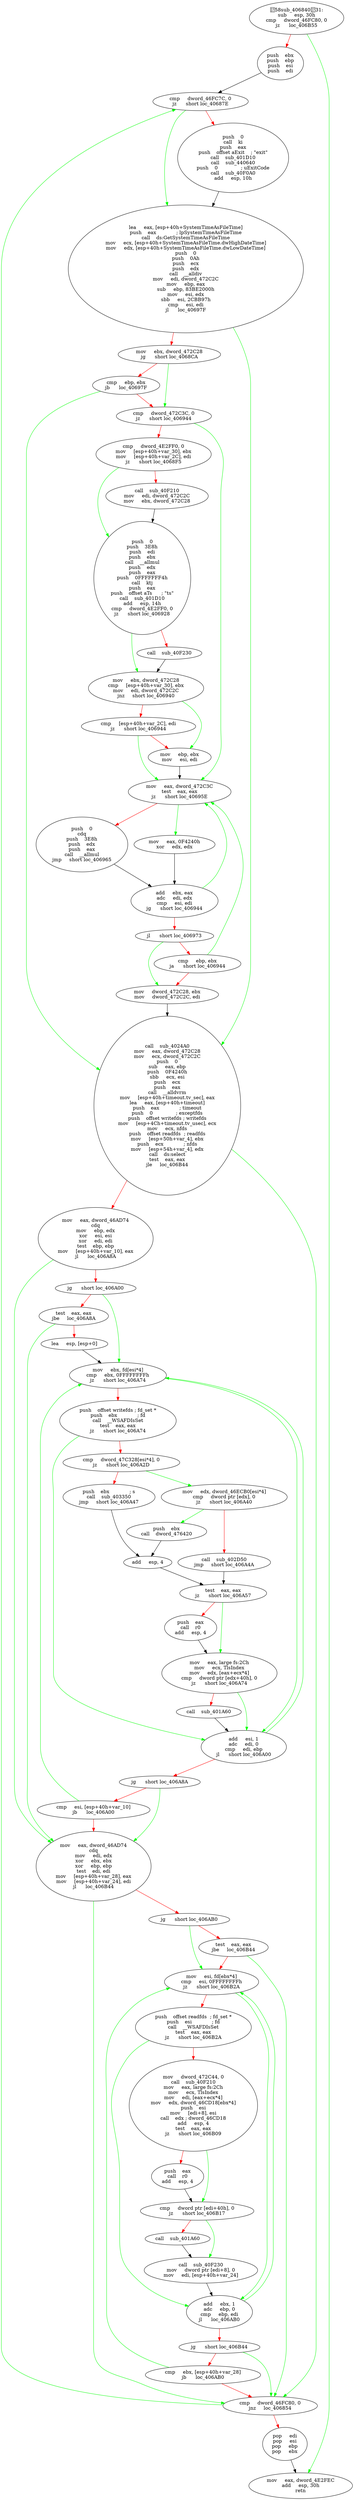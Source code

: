 digraph G{
Node0 [label = "58sub_40684031:
sub     esp, 30h
cmp     dword_46FC80, 0
jz      loc_406B55"]
Node1 [label = "push    ebx
push    ebp
push    esi
push    edi"]
Node2 [label = "cmp     dword_46FC7C, 0
jz      short loc_40687E"]
Node3 [label = "push    0
call    ki
push    eax
push    offset aExit    ; \"exit\"
call    sub_401D10
call    sub_440640
push    0               ; uExitCode
call    sub_40F0A0
add     esp, 10h"]
Node4 [label = "lea     eax, [esp+40h+SystemTimeAsFileTime]
push    eax             ; lpSystemTimeAsFileTime
call    ds:GetSystemTimeAsFileTime
mov     ecx, [esp+40h+SystemTimeAsFileTime.dwHighDateTime]
mov     edx, [esp+40h+SystemTimeAsFileTime.dwLowDateTime]
push    0
push    0Ah
push    ecx
push    edx
call    __alldiv
mov     edi, dword_472C2C
mov     ebp, eax
sub     ebp, 83BE2000h
mov     esi, edx
sbb     esi, 2CBB97h
cmp     esi, edi
jl      loc_40697F"]
Node5 [label = "mov     ebx, dword_472C28
jg      short loc_4068CA"]
Node6 [label = "cmp     ebp, ebx
jb      loc_40697F"]
Node7 [label = "cmp     dword_472C3C, 0
jz      short loc_406944"]
Node8 [label = "cmp     dword_4E2FF0, 0
mov     [esp+40h+var_30], ebx
mov     [esp+40h+var_2C], edi
jz      short loc_4068F5"]
Node9 [label = "call    sub_40F210
mov     edi, dword_472C2C
mov     ebx, dword_472C28"]
Node10 [label = "push    0
push    3E8h
push    edi
push    ebx
call    __allmul
push    edx
push    eax
push    0FFFFFFF4h
call    ktj
push    eax
push    offset aTs      ; \"ts\"
call    sub_401D10
add     esp, 14h
cmp     dword_4E2FF0, 0
jz      short loc_406928"]
Node11 [label = "call    sub_40F230"]
Node12 [label = "mov     ebx, dword_472C28
cmp     [esp+40h+var_30], ebx
mov     edi, dword_472C2C
jnz     short loc_406940"]
Node13 [label = "cmp     [esp+40h+var_2C], edi
jz      short loc_406944"]
Node14 [label = "mov     ebp, ebx
mov     esi, edi"]
Node15 [label = "mov     eax, dword_472C3C
test    eax, eax
jz      short loc_40695E"]
Node16 [label = "push    0
cdq
push    3E8h
push    edx
push    eax
call    __allmul
jmp     short loc_406965"]
Node17 [label = "mov     eax, 0F4240h
xor     edx, edx"]
Node18 [label = "add     ebx, eax
adc     edi, edx
cmp     esi, edi
jg      short loc_406944"]
Node19 [label = "jl      short loc_406973"]
Node20 [label = "cmp     ebp, ebx
ja      short loc_406944"]
Node21 [label = "mov     dword_472C28, ebx
mov     dword_472C2C, edi"]
Node22 [label = "call    sub_4024A0
mov     eax, dword_472C28
mov     ecx, dword_472C2C
push    0
sub     eax, ebp
push    0F4240h
sbb     ecx, esi
push    ecx
push    eax
call    __alldvrm
mov     [esp+40h+timeout.tv_sec], eax
lea     eax, [esp+40h+timeout]
push    eax             ; timeout
push    0               ; exceptfds
push    offset writefds ; writefds
mov     [esp+4Ch+timeout.tv_usec], ecx
mov     ecx, nfds
push    offset readfds  ; readfds
mov     [esp+50h+var_4], ebx
push    ecx             ; nfds
mov     [esp+54h+var_4], edx
call    ds:select
test    eax, eax
jle     loc_406B44"]
Node23 [label = "mov     eax, dword_46AD74
cdq
mov     ebp, edx
xor     esi, esi
xor     edi, edi
test    ebp, ebp
mov     [esp+40h+var_10], eax
jl      loc_406A8A"]
Node24 [label = "jg      short loc_406A00"]
Node25 [label = "test    eax, eax
jbe     loc_406A8A"]
Node26 [label = "lea     esp, [esp+0]"]
Node27 [label = "mov     ebx, fd[esi*4]
cmp     ebx, 0FFFFFFFFh
jz      short loc_406A74"]
Node28 [label = "push    offset writefds ; fd_set *
push    ebx             ; fd
call    __WSAFDIsSet
test    eax, eax
jz      short loc_406A74"]
Node29 [label = "cmp     dword_47C328[esi*4], 0
jz      short loc_406A2D"]
Node30 [label = "push    ebx             ; s
call    sub_403350
jmp     short loc_406A47"]
Node31 [label = "mov     edx, dword_46ECB0[esi*4]
cmp     dword ptr [edx], 0
jz      short loc_406A40"]
Node32 [label = "call    sub_402D50
jmp     short loc_406A4A"]
Node33 [label = "push    ebx
call    dword_476420"]
Node34 [label = "add     esp, 4"]
Node35 [label = "test    eax, eax
jz      short loc_406A57"]
Node36 [label = "push    eax
call    r0
add     esp, 4"]
Node37 [label = "mov     eax, large fs:2Ch
mov     ecx, TlsIndex
mov     edx, [eax+ecx*4]
cmp     dword ptr [edx+40h], 0
jz      short loc_406A74"]
Node38 [label = "call    sub_401A60"]
Node39 [label = "add     esi, 1
adc     edi, 0
cmp     edi, ebp
jl      short loc_406A00"]
Node40 [label = "jg      short loc_406A8A"]
Node41 [label = "cmp     esi, [esp+40h+var_10]
jb      loc_406A00"]
Node42 [label = "mov     eax, dword_46AD74
cdq
mov     edi, edx
xor     ebx, ebx
xor     ebp, ebp
test    edi, edi
mov     [esp+40h+var_28], eax
mov     [esp+40h+var_24], edi
jl      loc_406B44"]
Node43 [label = "jg      short loc_406AB0"]
Node44 [label = "test    eax, eax
jbe     loc_406B44"]
Node45 [label = "mov     esi, fd[ebx*4]
cmp     esi, 0FFFFFFFFh
jz      short loc_406B2A"]
Node46 [label = "push    offset readfds  ; fd_set *
push    esi             ; fd
call    __WSAFDIsSet
test    eax, eax
jz      short loc_406B2A"]
Node47 [label = "mov     dword_472C44, 0
call    sub_40F210
mov     eax, large fs:2Ch
mov     ecx, TlsIndex
mov     edi, [eax+ecx*4]
mov     edx, dword_46CD18[ebx*4]
push    esi
mov     [edi+8], esi
call    edx ; dword_46CD18
add     esp, 4
test    eax, eax
jz      short loc_406B09"]
Node48 [label = "push    eax
call    r0
add     esp, 4"]
Node49 [label = "cmp     dword ptr [edi+40h], 0
jz      short loc_406B17"]
Node50 [label = "call    sub_401A60"]
Node51 [label = "call    sub_40F230
mov     dword ptr [edi+8], 0
mov     edi, [esp+40h+var_24]"]
Node52 [label = "add     ebx, 1
adc     ebp, 0
cmp     ebp, edi
jl      loc_406AB0"]
Node53 [label = "jg      short loc_406B44"]
Node54 [label = "cmp     ebx, [esp+40h+var_28]
jb      loc_406AB0"]
Node55 [label = "cmp     dword_46FC80, 0
jnz     loc_406854"]
Node56 [label = "pop     edi
pop     esi
pop     ebp
pop     ebx"]
Node57 [label = "mov     eax, dword_4E2FEC
add     esp, 30h
retn"]
Node0 -> Node1 [color = "red"]
Node0 -> Node57 [color = "green"]
Node1 -> Node2 [color = "black"]
Node2 -> Node3 [color = "red"]
Node2 -> Node4 [color = "green"]
Node3 -> Node4 [color = "black"]
Node4 -> Node5 [color = "red"]
Node4 -> Node22 [color = "green"]
Node5 -> Node6 [color = "red"]
Node5 -> Node7 [color = "green"]
Node6 -> Node7 [color = "red"]
Node6 -> Node22 [color = "green"]
Node7 -> Node8 [color = "red"]
Node7 -> Node15 [color = "green"]
Node8 -> Node9 [color = "red"]
Node8 -> Node10 [color = "green"]
Node9 -> Node10 [color = "black"]
Node10 -> Node11 [color = "red"]
Node10 -> Node12 [color = "green"]
Node11 -> Node12 [color = "black"]
Node12 -> Node13 [color = "red"]
Node12 -> Node14 [color = "green"]
Node13 -> Node14 [color = "red"]
Node13 -> Node15 [color = "green"]
Node14 -> Node15 [color = "black"]
Node15 -> Node16 [color = "red"]
Node15 -> Node17 [color = "green"]
Node16 -> Node18 [color = "black"]
Node17 -> Node18 [color = "black"]
Node18 -> Node15 [color = "green"]
Node18 -> Node19 [color = "red"]
Node19 -> Node20 [color = "red"]
Node19 -> Node21 [color = "green"]
Node20 -> Node15 [color = "green"]
Node20 -> Node21 [color = "red"]
Node21 -> Node22 [color = "black"]
Node22 -> Node23 [color = "red"]
Node22 -> Node55 [color = "green"]
Node23 -> Node24 [color = "red"]
Node23 -> Node42 [color = "green"]
Node24 -> Node25 [color = "red"]
Node24 -> Node27 [color = "green"]
Node25 -> Node26 [color = "red"]
Node25 -> Node42 [color = "green"]
Node26 -> Node27 [color = "black"]
Node27 -> Node28 [color = "red"]
Node27 -> Node39 [color = "green"]
Node28 -> Node29 [color = "red"]
Node28 -> Node39 [color = "green"]
Node29 -> Node30 [color = "red"]
Node29 -> Node31 [color = "green"]
Node30 -> Node34 [color = "black"]
Node31 -> Node32 [color = "red"]
Node31 -> Node33 [color = "green"]
Node32 -> Node35 [color = "black"]
Node33 -> Node34 [color = "black"]
Node34 -> Node35 [color = "black"]
Node35 -> Node36 [color = "red"]
Node35 -> Node37 [color = "green"]
Node36 -> Node37 [color = "black"]
Node37 -> Node38 [color = "red"]
Node37 -> Node39 [color = "green"]
Node38 -> Node39 [color = "black"]
Node39 -> Node27 [color = "green"]
Node39 -> Node40 [color = "red"]
Node40 -> Node41 [color = "red"]
Node40 -> Node42 [color = "green"]
Node41 -> Node27 [color = "green"]
Node41 -> Node42 [color = "red"]
Node42 -> Node43 [color = "red"]
Node42 -> Node55 [color = "green"]
Node43 -> Node44 [color = "red"]
Node43 -> Node45 [color = "green"]
Node44 -> Node45 [color = "red"]
Node44 -> Node55 [color = "green"]
Node45 -> Node46 [color = "red"]
Node45 -> Node52 [color = "green"]
Node46 -> Node47 [color = "red"]
Node46 -> Node52 [color = "green"]
Node47 -> Node48 [color = "red"]
Node47 -> Node49 [color = "green"]
Node48 -> Node49 [color = "black"]
Node49 -> Node50 [color = "red"]
Node49 -> Node51 [color = "green"]
Node50 -> Node51 [color = "black"]
Node51 -> Node52 [color = "black"]
Node52 -> Node45 [color = "green"]
Node52 -> Node53 [color = "red"]
Node53 -> Node54 [color = "red"]
Node53 -> Node55 [color = "green"]
Node54 -> Node45 [color = "green"]
Node54 -> Node55 [color = "red"]
Node55 -> Node2 [color = "green"]
Node55 -> Node56 [color = "red"]
Node56 -> Node57 [color = "black"]
}